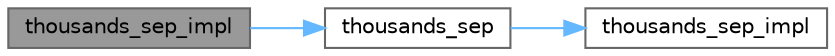 digraph "thousands_sep_impl"
{
 // LATEX_PDF_SIZE
  bgcolor="transparent";
  edge [fontname=Helvetica,fontsize=10,labelfontname=Helvetica,labelfontsize=10];
  node [fontname=Helvetica,fontsize=10,shape=box,height=0.2,width=0.4];
  rankdir="LR";
  Node1 [id="Node000001",label="thousands_sep_impl",height=0.2,width=0.4,color="gray40", fillcolor="grey60", style="filled", fontcolor="black",tooltip=" "];
  Node1 -> Node2 [id="edge1_Node000001_Node000002",color="steelblue1",style="solid",tooltip=" "];
  Node2 [id="Node000002",label="thousands_sep",height=0.2,width=0.4,color="grey40", fillcolor="white", style="filled",URL="$namespacedetail.html#ad01b753e6c063a9cc3865134eb2822d4",tooltip=" "];
  Node2 -> Node3 [id="edge2_Node000002_Node000003",color="steelblue1",style="solid",tooltip=" "];
  Node3 [id="Node000003",label="thousands_sep_impl",height=0.2,width=0.4,color="grey40", fillcolor="white", style="filled",URL="$namespacedetail.html#a6a675625ae8d98f3a5449f3dc0eda638",tooltip=" "];
}
